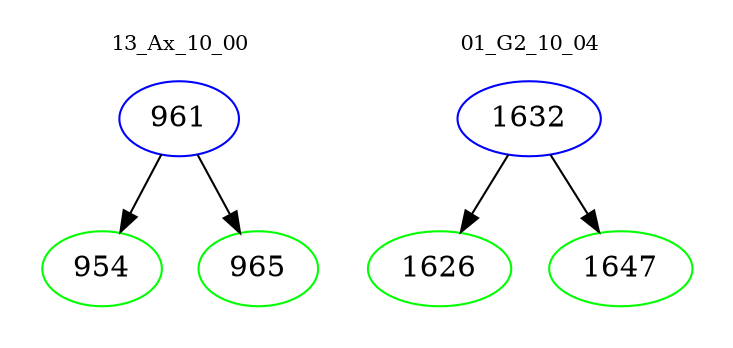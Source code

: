digraph{
subgraph cluster_0 {
color = white
label = "13_Ax_10_00";
fontsize=10;
T0_961 [label="961", color="blue"]
T0_961 -> T0_954 [color="black"]
T0_954 [label="954", color="green"]
T0_961 -> T0_965 [color="black"]
T0_965 [label="965", color="green"]
}
subgraph cluster_1 {
color = white
label = "01_G2_10_04";
fontsize=10;
T1_1632 [label="1632", color="blue"]
T1_1632 -> T1_1626 [color="black"]
T1_1626 [label="1626", color="green"]
T1_1632 -> T1_1647 [color="black"]
T1_1647 [label="1647", color="green"]
}
}
